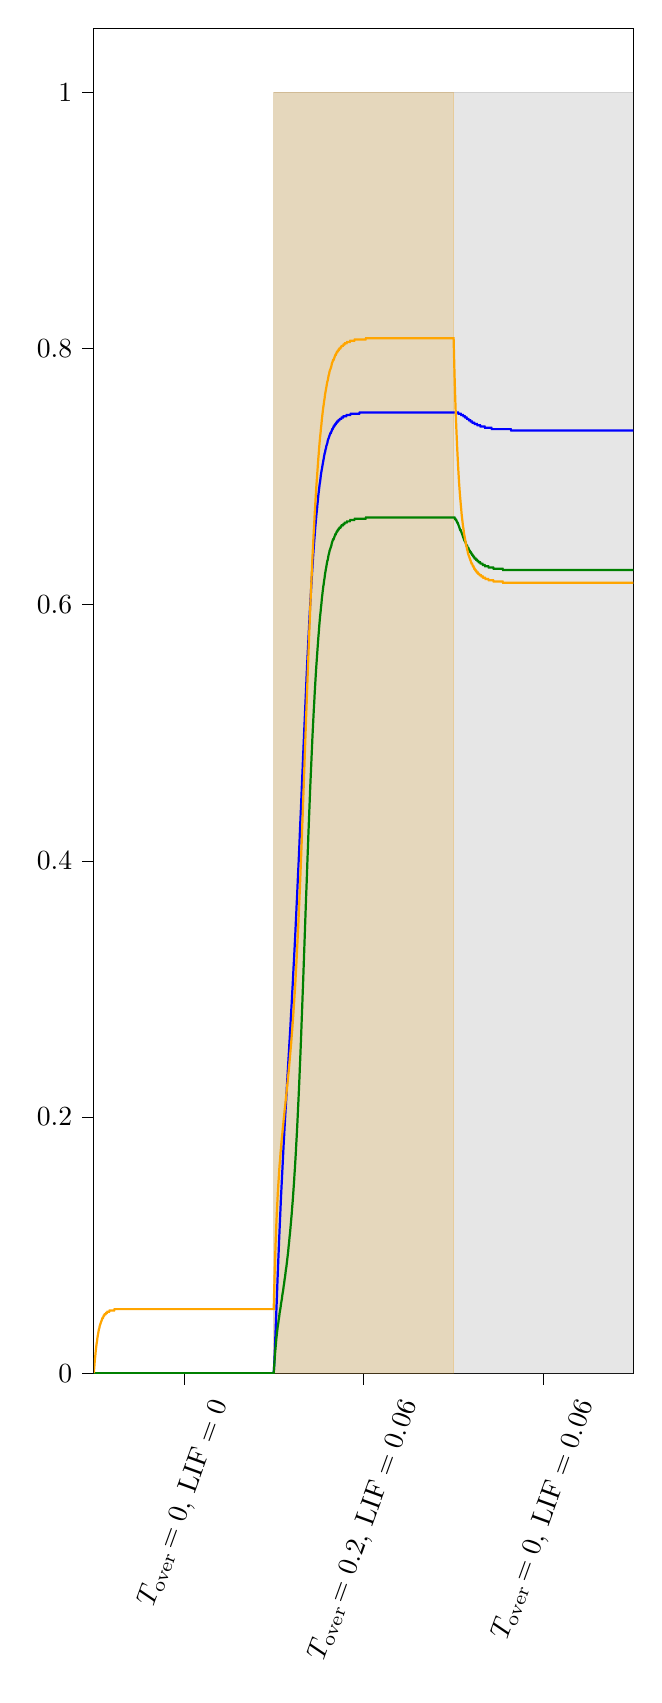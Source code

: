 % This file was created with tikzplotlib v0.10.1.
\begin{tikzpicture}[baseline]

\definecolor{darkgray176}{RGB}{176,176,176}
\definecolor{gray}{RGB}{128,128,128}
\definecolor{green}{RGB}{0,128,0}
\definecolor{lightgray204}{RGB}{204,204,204}
\definecolor{orange}{RGB}{255,165,0}

\begin{axis}[
 ytick={0,0.2,0.4,0.6,0.8,1},
 x tick label style = {rotate=70},
 y post scale=3, 
 transpose legend,
legend cell align={left},
legend style={
  fill opacity=0.8,
  draw opacity=1,
  text opacity=1,
  at={(axis cs:5,1.1)},
  anchor=south west,
    legend columns=4,
    /tikz/every even column/.append style={column sep=1.0cm},,
  draw=lightgray204
},
tick align=outside,
tick pos=left,
x grid style={darkgray176},
xmin=0, xmax=120,
xtick style={color=black},
xtick={20,60,100},
xticklabels={
  {\(\displaystyle T_\text{over}\!=0\), \(\displaystyle \text{LIF}=0\)},
  {\(\displaystyle T_\text{over}\!=0.2\), \(\displaystyle \text{LIF}=0.06\)},
  {\(\displaystyle T_\text{over}\!=0\), \(\displaystyle \text{LIF}=0.06\)}
},
y grid style={darkgray176},
ymin=0, ymax=1.05,
ytick style={color=black}
]
\path [draw=orange, fill=orange, opacity=0.2]
(axis cs:40,0)
--(axis cs:40,1)
--(axis cs:80,1)
--(axis cs:80,0)
--cycle;

\path [draw=gray, fill=gray, opacity=0.2]
(axis cs:40,0)
--(axis cs:40,1)
--(axis cs:120,1)
--(axis cs:120,0)
--cycle;

\addplot [thick, blue]
table {%
0 0
0.0 0
0.001 0
0.011 0
0.111 0
0.211 0
0.311 0
0.411 0
0.511 0
0.611 0
0.711 0
0.811 0
0.911 0
1.011 0
1.111 0
1.211 0
1.311 0
1.411 0
1.511 0
1.611 0
1.711 0
1.811 0
1.911 0
2.011 0
2.111 0
2.211 0
2.311 0
2.411 0
2.511 0
2.611 0
2.711 0
2.811 0
2.911 0
3.011 0
3.111 0
3.211 0
3.311 0
3.411 0
3.511 0
3.611 0
3.711 0
3.811 0
3.911 0
4.011 0
4.111 0
4.211 0
4.311 0
4.411 0
4.511 0
4.611 0
4.711 0
4.811 0
4.911 0
5.011 0
5.111 0
5.211 0
5.311 0
5.411 0
5.511 0
5.611 0
5.711 0
5.811 0
5.911 0
6.011 0
6.111 0
6.211 0
6.311 0
6.411 0
6.511 0
6.611 0
6.711 0
6.811 0
6.911 0
7.011 0
7.111 0
7.211 0
7.311 0
7.411 0
7.511 0
7.611 0
7.711 0
7.811 0
7.911 0
8.011 0
8.111 0
8.211 0
8.311 0
8.411 0
8.511 0
8.611 0
8.711 0
8.811 0
8.911 0
9.011 0
9.111 0
9.211 0
9.311 0
9.411 0
9.511 0
9.611 0
9.711 0
9.811 0
9.911 0
10.011 0
10.111 0
10.211 0
10.311 0
10.411 0
10.511 0
10.611 0
10.711 0
10.811 0
10.911 0
11.011 0
11.111 0
11.211 0
11.311 0
11.411 0
11.511 0
11.611 0
11.711 0
11.811 0
11.911 0
12.011 0
12.111 0
12.211 0
12.311 0
12.411 0
12.511 0
12.611 0
12.711 0
12.811 0
12.911 0
13.011 0
13.111 0
13.211 0
13.311 0
13.411 0
13.511 0
13.611 0
13.711 0
13.811 0
13.911 0
14.011 0
14.111 0
14.211 0
14.311 0
14.411 0
14.511 0
14.611 0
14.711 0
14.811 0
14.911 0
15.011 0
15.111 0
15.211 0
15.311 0
15.411 0
15.511 0
15.611 0
15.711 0
15.811 0
15.911 0
16.011 0
16.111 0
16.211 0
16.311 0
16.411 0
16.511 0
16.611 0
16.711 0
16.811 0
16.911 0
17.011 0
17.111 0
17.211 0
17.311 0
17.411 0
17.511 0
17.611 0
17.711 0
17.811 0
17.911 0
18.011 0
18.111 0
18.211 0
18.311 0
18.411 0
18.511 0
18.611 0
18.711 0
18.811 0
18.911 0
19.011 0
19.111 0
19.211 0
19.311 0
19.411 0
19.511 0
19.611 0
19.711 0
19.811 0
19.911 0
20.011 0
20.111 0
20.211 0
20.311 0
20.411 0
20.511 0
20.611 0
20.711 0
20.811 0
20.911 0
21.011 0
21.111 0
21.211 0
21.311 0
21.411 0
21.511 0
21.611 0
21.711 0
21.811 0
21.911 0
22.011 0
22.111 0
22.211 0
22.311 0
22.411 0
22.511 0
22.611 0
22.711 0
22.811 0
22.911 0
23.011 0
23.111 0
23.211 0
23.311 0
23.411 0
23.511 0
23.611 0
23.711 0
23.811 0
23.911 0
24.011 0
24.111 0
24.211 0
24.311 0
24.411 0
24.511 0
24.611 0
24.711 0
24.811 0
24.911 0
25.011 0
25.111 0
25.211 0
25.311 0
25.411 0
25.511 0
25.611 0
25.711 0
25.811 0
25.911 0
26.011 0
26.111 0
26.211 0
26.311 0
26.411 0
26.511 0
26.611 0
26.711 0
26.811 0
26.911 0
27.011 0
27.111 0
27.211 0
27.311 0
27.411 0
27.511 0
27.611 0
27.711 0
27.811 0
27.911 0
28.011 0
28.111 0
28.211 0
28.311 0
28.411 0
28.511 0
28.611 0
28.711 0
28.811 0
28.911 0
29.011 0
29.111 0
29.211 0
29.311 0
29.411 0
29.511 0
29.611 0
29.711 0
29.811 0
29.911 0
30.011 0
30.111 0
30.211 0
30.311 0
30.411 0
30.511 0
30.611 0
30.711 0
30.811 0
30.911 0
31.011 0
31.111 0
31.211 0
31.311 0
31.411 0
31.511 0
31.611 0
31.711 0
31.811 0
31.911 0
32.011 0
32.111 0
32.211 0
32.311 0
32.411 0
32.511 0
32.611 0
32.711 0
32.811 0
32.911 0
33.011 0
33.111 0
33.211 0
33.311 0
33.411 0
33.511 0
33.611 0
33.711 0
33.811 0
33.911 0
34.011 0
34.111 0
34.211 0
34.311 0
34.411 0
34.511 0
34.611 0
34.711 0
34.811 0
34.911 0
35.011 0
35.111 0
35.211 0
35.311 0
35.411 0
35.511 0
35.611 0
35.711 0
35.811 0
35.911 0
36.011 0
36.111 0
36.211 0
36.311 0
36.411 0
36.511 0
36.611 0
36.711 0
36.811 0
36.911 0
37.011 0
37.111 0
37.211 0
37.311 0
37.411 0
37.511 0
37.611 0
37.711 0
37.811 0
37.911 0
38.011 0
38.111 0
38.211 0
38.311 0
38.411 0
38.511 0
38.611 0
38.711 0
38.811 0
38.911 0
39.011 0
39.111 0
39.211 0
39.311 0
39.411 0
39.511 0
39.611 0
39.711 0
39.811 0
39.911 0
40 0
40 0
40.012 0.001
40.112 0.007
40.212 0.015
40.312 0.024
40.412 0.033
40.512 0.042
40.612 0.051
40.712 0.06
40.812 0.07
40.912 0.079
41.012 0.088
41.112 0.096
41.212 0.105
41.312 0.113
41.412 0.121
41.512 0.129
41.612 0.137
41.712 0.144
41.812 0.151
41.912 0.158
42.012 0.165
42.112 0.172
42.212 0.179
42.312 0.185
42.412 0.192
42.512 0.198
42.612 0.204
42.712 0.21
42.812 0.216
42.912 0.223
43.012 0.229
43.112 0.235
43.212 0.241
43.312 0.247
43.412 0.253
43.512 0.259
43.612 0.265
43.712 0.271
43.812 0.278
43.912 0.284
44.012 0.29
44.112 0.297
44.212 0.303
44.312 0.31
44.412 0.317
44.512 0.323
44.612 0.33
44.712 0.337
44.812 0.344
44.912 0.352
45.012 0.359
45.112 0.367
45.212 0.374
45.312 0.382
45.412 0.39
45.512 0.397
45.612 0.405
45.712 0.413
45.812 0.422
45.912 0.43
46.012 0.438
46.112 0.446
46.212 0.455
46.312 0.463
46.412 0.471
46.512 0.48
46.612 0.488
46.712 0.496
46.812 0.504
46.912 0.512
47.012 0.52
47.112 0.528
47.212 0.536
47.312 0.544
47.412 0.552
47.512 0.559
47.612 0.566
47.712 0.573
47.812 0.58
47.912 0.587
48.012 0.594
48.112 0.6
48.212 0.606
48.312 0.612
48.412 0.618
48.512 0.624
48.612 0.629
48.712 0.635
48.812 0.64
48.912 0.645
49.012 0.65
49.112 0.654
49.212 0.659
49.312 0.663
49.412 0.667
49.512 0.671
49.612 0.674
49.712 0.678
49.812 0.681
49.912 0.685
50.012 0.688
50.112 0.691
50.212 0.694
50.312 0.696
50.412 0.699
50.512 0.702
50.612 0.704
50.712 0.706
50.812 0.708
50.912 0.71
51.012 0.712
51.112 0.714
51.212 0.716
51.312 0.718
51.412 0.719
51.512 0.721
51.612 0.722
51.712 0.724
51.812 0.725
51.912 0.726
52.012 0.728
52.112 0.729
52.212 0.73
52.312 0.731
52.412 0.732
52.512 0.733
52.612 0.734
52.712 0.734
52.812 0.735
52.912 0.736
53.012 0.737
53.112 0.737
53.212 0.738
53.312 0.739
53.412 0.739
53.512 0.74
53.612 0.74
53.712 0.741
53.812 0.741
53.912 0.742
54.012 0.742
54.112 0.743
54.212 0.743
54.312 0.743
54.412 0.744
54.512 0.744
54.612 0.744
54.712 0.745
54.812 0.745
54.912 0.745
55.012 0.745
55.112 0.746
55.212 0.746
55.312 0.746
55.412 0.746
55.512 0.747
55.612 0.747
55.712 0.747
55.812 0.747
55.912 0.747
56.012 0.747
56.112 0.747
56.212 0.748
56.312 0.748
56.412 0.748
56.512 0.748
56.612 0.748
56.712 0.748
56.812 0.748
56.912 0.748
57.012 0.748
57.112 0.749
57.212 0.749
57.312 0.749
57.412 0.749
57.512 0.749
57.612 0.749
57.712 0.749
57.812 0.749
57.912 0.749
58.012 0.749
58.112 0.749
58.212 0.749
58.312 0.749
58.412 0.749
58.512 0.749
58.612 0.749
58.712 0.749
58.812 0.749
58.912 0.749
59.012 0.749
59.112 0.75
59.212 0.75
59.312 0.75
59.412 0.75
59.512 0.75
59.612 0.75
59.712 0.75
59.812 0.75
59.912 0.75
60.012 0.75
60.112 0.75
60.212 0.75
60.312 0.75
60.412 0.75
60.512 0.75
60.612 0.75
60.712 0.75
60.812 0.75
60.912 0.75
61.012 0.75
61.112 0.75
61.212 0.75
61.312 0.75
61.412 0.75
61.512 0.75
61.612 0.75
61.712 0.75
61.812 0.75
61.912 0.75
62.012 0.75
62.112 0.75
62.212 0.75
62.312 0.75
62.412 0.75
62.512 0.75
62.612 0.75
62.712 0.75
62.812 0.75
62.912 0.75
63.012 0.75
63.112 0.75
63.212 0.75
63.312 0.75
63.412 0.75
63.512 0.75
63.612 0.75
63.712 0.75
63.812 0.75
63.912 0.75
64.012 0.75
64.112 0.75
64.212 0.75
64.312 0.75
64.412 0.75
64.512 0.75
64.612 0.75
64.712 0.75
64.812 0.75
64.912 0.75
65.012 0.75
65.112 0.75
65.212 0.75
65.312 0.75
65.412 0.75
65.512 0.75
65.612 0.75
65.712 0.75
65.812 0.75
65.912 0.75
66.012 0.75
66.112 0.75
66.212 0.75
66.312 0.75
66.412 0.75
66.512 0.75
66.612 0.75
66.712 0.75
66.812 0.75
66.912 0.75
67.012 0.75
67.112 0.75
67.212 0.75
67.312 0.75
67.412 0.75
67.512 0.75
67.612 0.75
67.712 0.75
67.812 0.75
67.912 0.75
68.012 0.75
68.112 0.75
68.212 0.75
68.312 0.75
68.412 0.75
68.512 0.75
68.612 0.75
68.712 0.75
68.812 0.75
68.912 0.75
69.012 0.75
69.112 0.75
69.212 0.75
69.312 0.75
69.412 0.75
69.512 0.75
69.612 0.75
69.712 0.75
69.812 0.75
69.912 0.75
70.012 0.75
70.112 0.75
70.212 0.75
70.312 0.75
70.412 0.75
70.512 0.75
70.612 0.75
70.712 0.75
70.812 0.75
70.912 0.75
71.012 0.75
71.112 0.75
71.212 0.75
71.312 0.75
71.412 0.75
71.512 0.75
71.612 0.75
71.712 0.75
71.812 0.75
71.912 0.75
72.012 0.75
72.112 0.75
72.212 0.75
72.312 0.75
72.412 0.75
72.512 0.75
72.612 0.75
72.712 0.75
72.812 0.75
72.912 0.75
73.012 0.75
73.112 0.75
73.212 0.75
73.312 0.75
73.412 0.75
73.512 0.75
73.612 0.75
73.712 0.75
73.812 0.75
73.912 0.75
74.012 0.75
74.112 0.75
74.212 0.75
74.312 0.75
74.412 0.75
74.512 0.75
74.612 0.75
74.712 0.75
74.812 0.75
74.912 0.75
75.012 0.75
75.112 0.75
75.212 0.75
75.312 0.75
75.412 0.75
75.512 0.75
75.612 0.75
75.712 0.75
75.812 0.75
75.912 0.75
76.012 0.75
76.112 0.75
76.212 0.75
76.312 0.75
76.412 0.75
76.512 0.75
76.612 0.75
76.712 0.75
76.812 0.75
76.912 0.75
77.012 0.75
77.112 0.75
77.212 0.75
77.312 0.75
77.412 0.75
77.512 0.75
77.612 0.75
77.712 0.75
77.812 0.75
77.912 0.75
78.012 0.75
78.112 0.75
78.212 0.75
78.312 0.75
78.412 0.75
78.512 0.75
78.612 0.75
78.712 0.75
78.812 0.75
78.912 0.75
79.012 0.75
79.112 0.75
79.212 0.75
79.312 0.75
79.412 0.75
79.512 0.75
79.612 0.75
79.712 0.75
79.812 0.75
79.912 0.75
80 0.75
80 0.75
80.1 0.75
80.2 0.75
80.3 0.75
80.4 0.75
80.5 0.75
80.6 0.75
80.7 0.75
80.8 0.75
80.9 0.75
81.0 0.75
81.1 0.749
81.2 0.749
81.3 0.749
81.4 0.749
81.5 0.749
81.6 0.749
81.7 0.748
81.8 0.748
81.9 0.748
82.0 0.748
82.1 0.748
82.2 0.747
82.3 0.747
82.4 0.747
82.5 0.747
82.6 0.746
82.7 0.746
82.8 0.746
82.9 0.746
83.0 0.745
83.1 0.745
83.2 0.745
83.3 0.745
83.4 0.744
83.5 0.744
83.6 0.744
83.7 0.744
83.8 0.743
83.9 0.743
84.0 0.743
84.1 0.743
84.2 0.742
84.3 0.742
84.4 0.742
84.5 0.742
84.6 0.742
84.7 0.741
84.8 0.741
84.9 0.741
85.0 0.741
85.1 0.741
85.2 0.741
85.3 0.74
85.4 0.74
85.5 0.74
85.6 0.74
85.7 0.74
85.8 0.74
85.9 0.74
86.0 0.739
86.1 0.739
86.2 0.739
86.3 0.739
86.4 0.739
86.5 0.739
86.6 0.739
86.7 0.739
86.8 0.739
86.9 0.739
87.0 0.738
87.1 0.738
87.2 0.738
87.3 0.738
87.4 0.738
87.5 0.738
87.6 0.738
87.7 0.738
87.8 0.738
87.9 0.738
88.0 0.738
88.1 0.738
88.2 0.738
88.3 0.738
88.4 0.738
88.5 0.737
88.6 0.737
88.7 0.737
88.8 0.737
88.9 0.737
89.0 0.737
89.1 0.737
89.2 0.737
89.3 0.737
89.4 0.737
89.5 0.737
89.6 0.737
89.7 0.737
89.8 0.737
89.9 0.737
90.0 0.737
90.1 0.737
90.2 0.737
90.3 0.737
90.4 0.737
90.5 0.737
90.6 0.737
90.7 0.737
90.8 0.737
90.9 0.737
91.0 0.737
91.1 0.737
91.2 0.737
91.3 0.737
91.4 0.737
91.5 0.737
91.6 0.737
91.7 0.737
91.8 0.737
91.9 0.737
92.0 0.737
92.1 0.737
92.2 0.737
92.3 0.737
92.4 0.737
92.5 0.737
92.6 0.737
92.7 0.737
92.8 0.736
92.9 0.736
93.0 0.736
93.1 0.736
93.2 0.736
93.3 0.736
93.4 0.736
93.5 0.736
93.6 0.736
93.7 0.736
93.8 0.736
93.9 0.736
94.0 0.736
94.1 0.736
94.2 0.736
94.3 0.736
94.4 0.736
94.5 0.736
94.6 0.736
94.7 0.736
94.8 0.736
94.9 0.736
95.0 0.736
95.1 0.736
95.2 0.736
95.3 0.736
95.4 0.736
95.5 0.736
95.6 0.736
95.7 0.736
95.8 0.736
95.9 0.736
96.0 0.736
96.1 0.736
96.2 0.736
96.3 0.736
96.4 0.736
96.5 0.736
96.6 0.736
96.7 0.736
96.8 0.736
96.9 0.736
97.0 0.736
97.1 0.736
97.2 0.736
97.3 0.736
97.4 0.736
97.5 0.736
97.6 0.736
97.7 0.736
97.8 0.736
97.9 0.736
98.0 0.736
98.1 0.736
98.2 0.736
98.3 0.736
98.4 0.736
98.5 0.736
98.6 0.736
98.7 0.736
98.8 0.736
98.9 0.736
99.0 0.736
99.1 0.736
99.2 0.736
99.3 0.736
99.4 0.736
99.5 0.736
99.6 0.736
99.7 0.736
99.8 0.736
99.9 0.736
100.0 0.736
100.1 0.736
100.2 0.736
100.3 0.736
100.4 0.736
100.5 0.736
100.6 0.736
100.7 0.736
100.8 0.736
100.9 0.736
101.0 0.736
101.1 0.736
101.2 0.736
101.3 0.736
101.4 0.736
101.5 0.736
101.6 0.736
101.7 0.736
101.8 0.736
101.9 0.736
102.0 0.736
102.1 0.736
102.2 0.736
102.3 0.736
102.4 0.736
102.5 0.736
102.6 0.736
102.7 0.736
102.8 0.736
102.9 0.736
103.0 0.736
103.1 0.736
103.2 0.736
103.3 0.736
103.4 0.736
103.5 0.736
103.6 0.736
103.7 0.736
103.8 0.736
103.9 0.736
104.0 0.736
104.1 0.736
104.2 0.736
104.3 0.736
104.4 0.736
104.5 0.736
104.6 0.736
104.7 0.736
104.8 0.736
104.9 0.736
105.0 0.736
105.1 0.736
105.2 0.736
105.3 0.736
105.4 0.736
105.5 0.736
105.6 0.736
105.7 0.736
105.8 0.736
105.9 0.736
106.0 0.736
106.1 0.736
106.2 0.736
106.3 0.736
106.4 0.736
106.5 0.736
106.6 0.736
106.7 0.736
106.8 0.736
106.9 0.736
107.0 0.736
107.1 0.736
107.2 0.736
107.3 0.736
107.4 0.736
107.5 0.736
107.6 0.736
107.7 0.736
107.8 0.736
107.9 0.736
108.0 0.736
108.1 0.736
108.2 0.736
108.3 0.736
108.4 0.736
108.5 0.736
108.6 0.736
108.7 0.736
108.8 0.736
108.9 0.736
109.0 0.736
109.1 0.736
109.2 0.736
109.3 0.736
109.4 0.736
109.5 0.736
109.6 0.736
109.7 0.736
109.8 0.736
109.9 0.736
110.0 0.736
110.1 0.736
110.2 0.736
110.3 0.736
110.4 0.736
110.5 0.736
110.6 0.736
110.7 0.736
110.8 0.736
110.9 0.736
111.0 0.736
111.1 0.736
111.2 0.736
111.3 0.736
111.4 0.736
111.5 0.736
111.6 0.736
111.7 0.736
111.8 0.736
111.9 0.736
112.0 0.736
112.1 0.736
112.2 0.736
112.3 0.736
112.4 0.736
112.5 0.736
112.6 0.736
112.7 0.736
112.8 0.736
112.9 0.736
113.0 0.736
113.1 0.736
113.2 0.736
113.3 0.736
113.4 0.736
113.5 0.736
113.6 0.736
113.7 0.736
113.8 0.736
113.9 0.736
114.0 0.736
114.1 0.736
114.2 0.736
114.3 0.736
114.4 0.736
114.5 0.736
114.6 0.736
114.7 0.736
114.8 0.736
114.9 0.736
115.0 0.736
115.1 0.736
115.2 0.736
115.3 0.736
115.4 0.736
115.5 0.736
115.6 0.736
115.7 0.736
115.8 0.736
115.9 0.736
116.0 0.736
116.1 0.736
116.2 0.736
116.3 0.736
116.4 0.736
116.5 0.736
116.6 0.736
116.7 0.736
116.8 0.736
116.9 0.736
117.0 0.736
117.1 0.736
117.2 0.736
117.3 0.736
117.4 0.736
117.5 0.736
117.6 0.736
117.7 0.736
117.8 0.736
117.9 0.736
118.0 0.736
118.1 0.736
118.2 0.736
118.3 0.736
118.4 0.736
118.5 0.736
118.6 0.736
118.7 0.736
118.8 0.736
118.9 0.736
119.0 0.736
119.1 0.736
119.2 0.736
119.3 0.736
119.4 0.736
119.5 0.736
119.6 0.736
119.7 0.736
119.8 0.736
119.9 0.736
120.0 0.736
120 0.736
};
\addplot [thick, green]
table {%
0 0
0.0 0
0.001 0
0.011 0
0.111 0
0.211 0
0.311 0
0.411 0
0.511 0
0.611 0
0.711 0
0.811 0
0.911 0
1.011 0
1.111 0
1.211 0
1.311 0
1.411 0
1.511 0
1.611 0
1.711 0
1.811 0
1.911 0
2.011 0
2.111 0
2.211 0
2.311 0
2.411 0
2.511 0
2.611 0
2.711 0
2.811 0
2.911 0
3.011 0
3.111 0
3.211 0
3.311 0
3.411 0
3.511 0
3.611 0
3.711 0
3.811 0
3.911 0
4.011 0
4.111 0
4.211 0
4.311 0
4.411 0
4.511 0
4.611 0
4.711 0
4.811 0
4.911 0
5.011 0
5.111 0
5.211 0
5.311 0
5.411 0
5.511 0
5.611 0
5.711 0
5.811 0
5.911 0
6.011 0
6.111 0
6.211 0
6.311 0
6.411 0
6.511 0
6.611 0
6.711 0
6.811 0
6.911 0
7.011 0
7.111 0
7.211 0
7.311 0
7.411 0
7.511 0
7.611 0
7.711 0
7.811 0
7.911 0
8.011 0
8.111 0
8.211 0
8.311 0
8.411 0
8.511 0
8.611 0
8.711 0
8.811 0
8.911 0
9.011 0
9.111 0
9.211 0
9.311 0
9.411 0
9.511 0
9.611 0
9.711 0
9.811 0
9.911 0
10.011 0
10.111 0
10.211 0
10.311 0
10.411 0
10.511 0
10.611 0
10.711 0
10.811 0
10.911 0
11.011 0
11.111 0
11.211 0
11.311 0
11.411 0
11.511 0
11.611 0
11.711 0
11.811 0
11.911 0
12.011 0
12.111 0
12.211 0
12.311 0
12.411 0
12.511 0
12.611 0
12.711 0
12.811 0
12.911 0
13.011 0
13.111 0
13.211 0
13.311 0
13.411 0
13.511 0
13.611 0
13.711 0
13.811 0
13.911 0
14.011 0
14.111 0
14.211 0
14.311 0
14.411 0
14.511 0
14.611 0
14.711 0
14.811 0
14.911 0
15.011 0
15.111 0
15.211 0
15.311 0
15.411 0
15.511 0
15.611 0
15.711 0
15.811 0
15.911 0
16.011 0
16.111 0
16.211 0
16.311 0
16.411 0
16.511 0
16.611 0
16.711 0
16.811 0
16.911 0
17.011 0
17.111 0
17.211 0
17.311 0
17.411 0
17.511 0
17.611 0
17.711 0
17.811 0
17.911 0
18.011 0
18.111 0
18.211 0
18.311 0
18.411 0
18.511 0
18.611 0
18.711 0
18.811 0
18.911 0
19.011 0
19.111 0
19.211 0
19.311 0
19.411 0
19.511 0
19.611 0
19.711 0
19.811 0
19.911 0
20.011 0
20.111 0
20.211 0
20.311 0
20.411 0
20.511 0
20.611 0
20.711 0
20.811 0
20.911 0
21.011 0
21.111 0
21.211 0
21.311 0
21.411 0
21.511 0
21.611 0
21.711 0
21.811 0
21.911 0
22.011 0
22.111 0
22.211 0
22.311 0
22.411 0
22.511 0
22.611 0
22.711 0
22.811 0
22.911 0
23.011 0
23.111 0
23.211 0
23.311 0
23.411 0
23.511 0
23.611 0
23.711 0
23.811 0
23.911 0
24.011 0
24.111 0
24.211 0
24.311 0
24.411 0
24.511 0
24.611 0
24.711 0
24.811 0
24.911 0
25.011 0
25.111 0
25.211 0
25.311 0
25.411 0
25.511 0
25.611 0
25.711 0
25.811 0
25.911 0
26.011 0
26.111 0
26.211 0
26.311 0
26.411 0
26.511 0
26.611 0
26.711 0
26.811 0
26.911 0
27.011 0
27.111 0
27.211 0
27.311 0
27.411 0
27.511 0
27.611 0
27.711 0
27.811 0
27.911 0
28.011 0
28.111 0
28.211 0
28.311 0
28.411 0
28.511 0
28.611 0
28.711 0
28.811 0
28.911 0
29.011 0
29.111 0
29.211 0
29.311 0
29.411 0
29.511 0
29.611 0
29.711 0
29.811 0
29.911 0
30.011 0
30.111 0
30.211 0
30.311 0
30.411 0
30.511 0
30.611 0
30.711 0
30.811 0
30.911 0
31.011 0
31.111 0
31.211 0
31.311 0
31.411 0
31.511 0
31.611 0
31.711 0
31.811 0
31.911 0
32.011 0
32.111 0
32.211 0
32.311 0
32.411 0
32.511 0
32.611 0
32.711 0
32.811 0
32.911 0
33.011 0
33.111 0
33.211 0
33.311 0
33.411 0
33.511 0
33.611 0
33.711 0
33.811 0
33.911 0
34.011 0
34.111 0
34.211 0
34.311 0
34.411 0
34.511 0
34.611 0
34.711 0
34.811 0
34.911 0
35.011 0
35.111 0
35.211 0
35.311 0
35.411 0
35.511 0
35.611 0
35.711 0
35.811 0
35.911 0
36.011 0
36.111 0
36.211 0
36.311 0
36.411 0
36.511 0
36.611 0
36.711 0
36.811 0
36.911 0
37.011 0
37.111 0
37.211 0
37.311 0
37.411 0
37.511 0
37.611 0
37.711 0
37.811 0
37.911 0
38.011 0
38.111 0
38.211 0
38.311 0
38.411 0
38.511 0
38.611 0
38.711 0
38.811 0
38.911 0
39.011 0
39.111 0
39.211 0
39.311 0
39.411 0
39.511 0
39.611 0
39.711 0
39.811 0
39.911 0
40 0
40 0
40.012 0.001
40.112 0.006
40.212 0.011
40.312 0.016
40.412 0.02
40.512 0.024
40.612 0.028
40.712 0.031
40.812 0.034
40.912 0.037
41.012 0.039
41.112 0.042
41.212 0.044
41.312 0.047
41.412 0.049
41.512 0.051
41.612 0.054
41.712 0.056
41.812 0.058
41.912 0.061
42.012 0.063
42.112 0.065
42.212 0.068
42.312 0.07
42.412 0.073
42.512 0.075
42.612 0.078
42.712 0.081
42.812 0.083
42.912 0.086
43.012 0.089
43.112 0.092
43.212 0.095
43.312 0.099
43.412 0.102
43.512 0.106
43.612 0.109
43.712 0.113
43.812 0.117
43.912 0.121
44.012 0.125
44.112 0.13
44.212 0.134
44.312 0.139
44.412 0.144
44.512 0.149
44.612 0.155
44.712 0.16
44.812 0.166
44.912 0.172
45.012 0.179
45.112 0.185
45.212 0.192
45.312 0.199
45.412 0.207
45.512 0.214
45.612 0.222
45.712 0.23
45.812 0.239
45.912 0.247
46.012 0.256
46.112 0.265
46.212 0.275
46.312 0.284
46.412 0.294
46.512 0.303
46.612 0.313
46.712 0.323
46.812 0.333
46.912 0.343
47.012 0.353
47.112 0.363
47.212 0.373
47.312 0.382
47.412 0.392
47.512 0.402
47.612 0.411
47.712 0.421
47.812 0.43
47.912 0.439
48.012 0.448
48.112 0.457
48.212 0.465
48.312 0.473
48.412 0.481
48.512 0.489
48.612 0.497
48.712 0.504
48.812 0.511
48.912 0.518
49.012 0.524
49.112 0.531
49.212 0.537
49.312 0.543
49.412 0.549
49.512 0.554
49.612 0.559
49.712 0.564
49.812 0.569
49.912 0.574
50.012 0.578
50.112 0.583
50.212 0.587
50.312 0.591
50.412 0.594
50.512 0.598
50.612 0.601
50.712 0.605
50.812 0.608
50.912 0.611
51.012 0.614
51.112 0.616
51.212 0.619
51.312 0.621
51.412 0.624
51.512 0.626
51.612 0.628
51.712 0.63
51.812 0.632
51.912 0.634
52.012 0.635
52.112 0.637
52.212 0.639
52.312 0.64
52.412 0.642
52.512 0.643
52.612 0.644
52.712 0.645
52.812 0.646
52.912 0.648
53.012 0.649
53.112 0.65
53.212 0.651
53.312 0.651
53.412 0.652
53.512 0.653
53.612 0.654
53.712 0.655
53.812 0.655
53.912 0.656
54.012 0.657
54.112 0.657
54.212 0.658
54.312 0.658
54.412 0.659
54.512 0.659
54.612 0.66
54.712 0.66
54.812 0.66
54.912 0.661
55.012 0.661
55.112 0.662
55.212 0.662
55.312 0.662
55.412 0.662
55.512 0.663
55.612 0.663
55.712 0.663
55.812 0.664
55.912 0.664
56.012 0.664
56.112 0.664
56.212 0.664
56.312 0.665
56.412 0.665
56.512 0.665
56.612 0.665
56.712 0.665
56.812 0.665
56.912 0.665
57.012 0.666
57.112 0.666
57.212 0.666
57.312 0.666
57.412 0.666
57.512 0.666
57.612 0.666
57.712 0.666
57.812 0.666
57.912 0.666
58.012 0.667
58.112 0.667
58.212 0.667
58.312 0.667
58.412 0.667
58.512 0.667
58.612 0.667
58.712 0.667
58.812 0.667
58.912 0.667
59.012 0.667
59.112 0.667
59.212 0.667
59.312 0.667
59.412 0.667
59.512 0.667
59.612 0.667
59.712 0.667
59.812 0.667
59.912 0.667
60.012 0.667
60.112 0.667
60.212 0.667
60.312 0.667
60.412 0.667
60.512 0.668
60.612 0.668
60.712 0.668
60.812 0.668
60.912 0.668
61.012 0.668
61.112 0.668
61.212 0.668
61.312 0.668
61.412 0.668
61.512 0.668
61.612 0.668
61.712 0.668
61.812 0.668
61.912 0.668
62.012 0.668
62.112 0.668
62.212 0.668
62.312 0.668
62.412 0.668
62.512 0.668
62.612 0.668
62.712 0.668
62.812 0.668
62.912 0.668
63.012 0.668
63.112 0.668
63.212 0.668
63.312 0.668
63.412 0.668
63.512 0.668
63.612 0.668
63.712 0.668
63.812 0.668
63.912 0.668
64.012 0.668
64.112 0.668
64.212 0.668
64.312 0.668
64.412 0.668
64.512 0.668
64.612 0.668
64.712 0.668
64.812 0.668
64.912 0.668
65.012 0.668
65.112 0.668
65.212 0.668
65.312 0.668
65.412 0.668
65.512 0.668
65.612 0.668
65.712 0.668
65.812 0.668
65.912 0.668
66.012 0.668
66.112 0.668
66.212 0.668
66.312 0.668
66.412 0.668
66.512 0.668
66.612 0.668
66.712 0.668
66.812 0.668
66.912 0.668
67.012 0.668
67.112 0.668
67.212 0.668
67.312 0.668
67.412 0.668
67.512 0.668
67.612 0.668
67.712 0.668
67.812 0.668
67.912 0.668
68.012 0.668
68.112 0.668
68.212 0.668
68.312 0.668
68.412 0.668
68.512 0.668
68.612 0.668
68.712 0.668
68.812 0.668
68.912 0.668
69.012 0.668
69.112 0.668
69.212 0.668
69.312 0.668
69.412 0.668
69.512 0.668
69.612 0.668
69.712 0.668
69.812 0.668
69.912 0.668
70.012 0.668
70.112 0.668
70.212 0.668
70.312 0.668
70.412 0.668
70.512 0.668
70.612 0.668
70.712 0.668
70.812 0.668
70.912 0.668
71.012 0.668
71.112 0.668
71.212 0.668
71.312 0.668
71.412 0.668
71.512 0.668
71.612 0.668
71.712 0.668
71.812 0.668
71.912 0.668
72.012 0.668
72.112 0.668
72.212 0.668
72.312 0.668
72.412 0.668
72.512 0.668
72.612 0.668
72.712 0.668
72.812 0.668
72.912 0.668
73.012 0.668
73.112 0.668
73.212 0.668
73.312 0.668
73.412 0.668
73.512 0.668
73.612 0.668
73.712 0.668
73.812 0.668
73.912 0.668
74.012 0.668
74.112 0.668
74.212 0.668
74.312 0.668
74.412 0.668
74.512 0.668
74.612 0.668
74.712 0.668
74.812 0.668
74.912 0.668
75.012 0.668
75.112 0.668
75.212 0.668
75.312 0.668
75.412 0.668
75.512 0.668
75.612 0.668
75.712 0.668
75.812 0.668
75.912 0.668
76.012 0.668
76.112 0.668
76.212 0.668
76.312 0.668
76.412 0.668
76.512 0.668
76.612 0.668
76.712 0.668
76.812 0.668
76.912 0.668
77.012 0.668
77.112 0.668
77.212 0.668
77.312 0.668
77.412 0.668
77.512 0.668
77.612 0.668
77.712 0.668
77.812 0.668
77.912 0.668
78.012 0.668
78.112 0.668
78.212 0.668
78.312 0.668
78.412 0.668
78.512 0.668
78.612 0.668
78.712 0.668
78.812 0.668
78.912 0.668
79.012 0.668
79.112 0.668
79.212 0.668
79.312 0.668
79.412 0.668
79.512 0.668
79.612 0.668
79.712 0.668
79.812 0.668
79.912 0.668
80 0.668
80 0.668
80.1 0.668
80.2 0.668
80.3 0.667
80.4 0.667
80.5 0.666
80.6 0.666
80.7 0.665
80.8 0.664
80.9 0.664
81.0 0.663
81.1 0.662
81.2 0.661
81.3 0.66
81.4 0.659
81.5 0.658
81.6 0.658
81.7 0.657
81.8 0.656
81.9 0.655
82.0 0.654
82.1 0.653
82.2 0.652
82.3 0.651
82.4 0.65
82.5 0.65
82.6 0.649
82.7 0.648
82.8 0.647
82.9 0.646
83.0 0.646
83.1 0.645
83.2 0.644
83.3 0.644
83.4 0.643
83.5 0.642
83.6 0.642
83.7 0.641
83.8 0.641
83.9 0.64
84.0 0.64
84.1 0.639
84.2 0.639
84.3 0.638
84.4 0.638
84.5 0.637
84.6 0.637
84.7 0.636
84.8 0.636
84.9 0.636
85.0 0.635
85.1 0.635
85.2 0.635
85.3 0.634
85.4 0.634
85.5 0.634
85.6 0.633
85.7 0.633
85.8 0.633
85.9 0.633
86.0 0.632
86.1 0.632
86.2 0.632
86.3 0.632
86.4 0.632
86.5 0.631
86.6 0.631
86.7 0.631
86.8 0.631
86.9 0.631
87.0 0.63
87.1 0.63
87.2 0.63
87.3 0.63
87.4 0.63
87.5 0.63
87.6 0.63
87.7 0.63
87.8 0.629
87.9 0.629
88.0 0.629
88.1 0.629
88.2 0.629
88.3 0.629
88.4 0.629
88.5 0.629
88.6 0.629
88.7 0.629
88.8 0.629
88.9 0.628
89.0 0.628
89.1 0.628
89.2 0.628
89.3 0.628
89.4 0.628
89.5 0.628
89.6 0.628
89.7 0.628
89.8 0.628
89.9 0.628
90.0 0.628
90.1 0.628
90.2 0.628
90.3 0.628
90.4 0.628
90.5 0.628
90.6 0.628
90.7 0.628
90.8 0.628
90.9 0.628
91.0 0.627
91.1 0.627
91.2 0.627
91.3 0.627
91.4 0.627
91.5 0.627
91.6 0.627
91.7 0.627
91.8 0.627
91.9 0.627
92.0 0.627
92.1 0.627
92.2 0.627
92.3 0.627
92.4 0.627
92.5 0.627
92.6 0.627
92.7 0.627
92.8 0.627
92.9 0.627
93.0 0.627
93.1 0.627
93.2 0.627
93.3 0.627
93.4 0.627
93.5 0.627
93.6 0.627
93.7 0.627
93.8 0.627
93.9 0.627
94.0 0.627
94.1 0.627
94.2 0.627
94.3 0.627
94.4 0.627
94.5 0.627
94.6 0.627
94.7 0.627
94.8 0.627
94.9 0.627
95.0 0.627
95.1 0.627
95.2 0.627
95.3 0.627
95.4 0.627
95.5 0.627
95.6 0.627
95.7 0.627
95.8 0.627
95.9 0.627
96.0 0.627
96.1 0.627
96.2 0.627
96.3 0.627
96.4 0.627
96.5 0.627
96.6 0.627
96.7 0.627
96.8 0.627
96.9 0.627
97.0 0.627
97.1 0.627
97.2 0.627
97.3 0.627
97.4 0.627
97.5 0.627
97.6 0.627
97.7 0.627
97.8 0.627
97.9 0.627
98.0 0.627
98.1 0.627
98.2 0.627
98.3 0.627
98.4 0.627
98.5 0.627
98.6 0.627
98.7 0.627
98.8 0.627
98.9 0.627
99.0 0.627
99.1 0.627
99.2 0.627
99.3 0.627
99.4 0.627
99.5 0.627
99.6 0.627
99.7 0.627
99.8 0.627
99.9 0.627
100.0 0.627
100.1 0.627
100.2 0.627
100.3 0.627
100.4 0.627
100.5 0.627
100.6 0.627
100.7 0.627
100.8 0.627
100.9 0.627
101.0 0.627
101.1 0.627
101.2 0.627
101.3 0.627
101.4 0.627
101.5 0.627
101.6 0.627
101.7 0.627
101.8 0.627
101.9 0.627
102.0 0.627
102.1 0.627
102.2 0.627
102.3 0.627
102.4 0.627
102.5 0.627
102.6 0.627
102.7 0.627
102.8 0.627
102.9 0.627
103.0 0.627
103.1 0.627
103.2 0.627
103.3 0.627
103.4 0.627
103.5 0.627
103.6 0.627
103.7 0.627
103.8 0.627
103.9 0.627
104.0 0.627
104.1 0.627
104.2 0.627
104.3 0.627
104.4 0.627
104.5 0.627
104.6 0.627
104.7 0.627
104.8 0.627
104.9 0.627
105.0 0.627
105.1 0.627
105.2 0.627
105.3 0.627
105.4 0.627
105.5 0.627
105.6 0.627
105.7 0.627
105.8 0.627
105.9 0.627
106.0 0.627
106.1 0.627
106.2 0.627
106.3 0.627
106.4 0.627
106.5 0.627
106.6 0.627
106.7 0.627
106.8 0.627
106.9 0.627
107.0 0.627
107.1 0.627
107.2 0.627
107.3 0.627
107.4 0.627
107.5 0.627
107.6 0.627
107.7 0.627
107.8 0.627
107.9 0.627
108.0 0.627
108.1 0.627
108.2 0.627
108.3 0.627
108.4 0.627
108.5 0.627
108.6 0.627
108.7 0.627
108.8 0.627
108.9 0.627
109.0 0.627
109.1 0.627
109.2 0.627
109.3 0.627
109.4 0.627
109.5 0.627
109.6 0.627
109.7 0.627
109.8 0.627
109.9 0.627
110.0 0.627
110.1 0.627
110.2 0.627
110.3 0.627
110.4 0.627
110.5 0.627
110.6 0.627
110.7 0.627
110.8 0.627
110.9 0.627
111.0 0.627
111.1 0.627
111.2 0.627
111.3 0.627
111.4 0.627
111.5 0.627
111.6 0.627
111.7 0.627
111.8 0.627
111.9 0.627
112.0 0.627
112.1 0.627
112.2 0.627
112.3 0.627
112.4 0.627
112.5 0.627
112.6 0.627
112.7 0.627
112.8 0.627
112.9 0.627
113.0 0.627
113.1 0.627
113.2 0.627
113.3 0.627
113.4 0.627
113.5 0.627
113.6 0.627
113.7 0.627
113.8 0.627
113.9 0.627
114.0 0.627
114.1 0.627
114.2 0.627
114.3 0.627
114.4 0.627
114.5 0.627
114.6 0.627
114.7 0.627
114.8 0.627
114.9 0.627
115.0 0.627
115.1 0.627
115.2 0.627
115.3 0.627
115.4 0.627
115.5 0.627
115.6 0.627
115.7 0.627
115.8 0.627
115.9 0.627
116.0 0.627
116.1 0.627
116.2 0.627
116.3 0.627
116.4 0.627
116.5 0.627
116.6 0.627
116.7 0.627
116.8 0.627
116.9 0.627
117.0 0.627
117.1 0.627
117.2 0.627
117.3 0.627
117.4 0.627
117.5 0.627
117.6 0.627
117.7 0.627
117.8 0.627
117.9 0.627
118.0 0.627
118.1 0.627
118.2 0.627
118.3 0.627
118.4 0.627
118.5 0.627
118.6 0.627
118.7 0.627
118.8 0.627
118.9 0.627
119.0 0.627
119.1 0.627
119.2 0.627
119.3 0.627
119.4 0.627
119.5 0.627
119.6 0.627
119.7 0.627
119.8 0.627
119.9 0.627
120.0 0.627
120 0.627
};
\addplot [thick, orange]
table {%
0 0
0.0 5.0e-06
0.001 5.497e-05
0.011 0.001
0.111 0.005
0.211 0.01
0.311 0.013
0.411 0.017
0.511 0.02
0.611 0.023
0.711 0.025
0.811 0.028
0.911 0.03
1.011 0.032
1.111 0.034
1.211 0.035
1.311 0.037
1.411 0.038
1.511 0.039
1.611 0.04
1.711 0.041
1.811 0.042
1.911 0.043
2.011 0.043
2.111 0.044
2.211 0.045
2.311 0.045
2.411 0.046
2.511 0.046
2.611 0.046
2.711 0.047
2.811 0.047
2.911 0.047
3.011 0.048
3.111 0.048
3.211 0.048
3.311 0.048
3.411 0.048
3.511 0.049
3.611 0.049
3.711 0.049
3.811 0.049
3.911 0.049
4.011 0.049
4.111 0.049
4.211 0.049
4.311 0.049
4.411 0.049
4.511 0.049
4.611 0.05
4.711 0.05
4.811 0.05
4.911 0.05
5.011 0.05
5.111 0.05
5.211 0.05
5.311 0.05
5.411 0.05
5.511 0.05
5.611 0.05
5.711 0.05
5.811 0.05
5.911 0.05
6.011 0.05
6.111 0.05
6.211 0.05
6.311 0.05
6.411 0.05
6.511 0.05
6.611 0.05
6.711 0.05
6.811 0.05
6.911 0.05
7.011 0.05
7.111 0.05
7.211 0.05
7.311 0.05
7.411 0.05
7.511 0.05
7.611 0.05
7.711 0.05
7.811 0.05
7.911 0.05
8.011 0.05
8.111 0.05
8.211 0.05
8.311 0.05
8.411 0.05
8.511 0.05
8.611 0.05
8.711 0.05
8.811 0.05
8.911 0.05
9.011 0.05
9.111 0.05
9.211 0.05
9.311 0.05
9.411 0.05
9.511 0.05
9.611 0.05
9.711 0.05
9.811 0.05
9.911 0.05
10.011 0.05
10.111 0.05
10.211 0.05
10.311 0.05
10.411 0.05
10.511 0.05
10.611 0.05
10.711 0.05
10.811 0.05
10.911 0.05
11.011 0.05
11.111 0.05
11.211 0.05
11.311 0.05
11.411 0.05
11.511 0.05
11.611 0.05
11.711 0.05
11.811 0.05
11.911 0.05
12.011 0.05
12.111 0.05
12.211 0.05
12.311 0.05
12.411 0.05
12.511 0.05
12.611 0.05
12.711 0.05
12.811 0.05
12.911 0.05
13.011 0.05
13.111 0.05
13.211 0.05
13.311 0.05
13.411 0.05
13.511 0.05
13.611 0.05
13.711 0.05
13.811 0.05
13.911 0.05
14.011 0.05
14.111 0.05
14.211 0.05
14.311 0.05
14.411 0.05
14.511 0.05
14.611 0.05
14.711 0.05
14.811 0.05
14.911 0.05
15.011 0.05
15.111 0.05
15.211 0.05
15.311 0.05
15.411 0.05
15.511 0.05
15.611 0.05
15.711 0.05
15.811 0.05
15.911 0.05
16.011 0.05
16.111 0.05
16.211 0.05
16.311 0.05
16.411 0.05
16.511 0.05
16.611 0.05
16.711 0.05
16.811 0.05
16.911 0.05
17.011 0.05
17.111 0.05
17.211 0.05
17.311 0.05
17.411 0.05
17.511 0.05
17.611 0.05
17.711 0.05
17.811 0.05
17.911 0.05
18.011 0.05
18.111 0.05
18.211 0.05
18.311 0.05
18.411 0.05
18.511 0.05
18.611 0.05
18.711 0.05
18.811 0.05
18.911 0.05
19.011 0.05
19.111 0.05
19.211 0.05
19.311 0.05
19.411 0.05
19.511 0.05
19.611 0.05
19.711 0.05
19.811 0.05
19.911 0.05
20.011 0.05
20.111 0.05
20.211 0.05
20.311 0.05
20.411 0.05
20.511 0.05
20.611 0.05
20.711 0.05
20.811 0.05
20.911 0.05
21.011 0.05
21.111 0.05
21.211 0.05
21.311 0.05
21.411 0.05
21.511 0.05
21.611 0.05
21.711 0.05
21.811 0.05
21.911 0.05
22.011 0.05
22.111 0.05
22.211 0.05
22.311 0.05
22.411 0.05
22.511 0.05
22.611 0.05
22.711 0.05
22.811 0.05
22.911 0.05
23.011 0.05
23.111 0.05
23.211 0.05
23.311 0.05
23.411 0.05
23.511 0.05
23.611 0.05
23.711 0.05
23.811 0.05
23.911 0.05
24.011 0.05
24.111 0.05
24.211 0.05
24.311 0.05
24.411 0.05
24.511 0.05
24.611 0.05
24.711 0.05
24.811 0.05
24.911 0.05
25.011 0.05
25.111 0.05
25.211 0.05
25.311 0.05
25.411 0.05
25.511 0.05
25.611 0.05
25.711 0.05
25.811 0.05
25.911 0.05
26.011 0.05
26.111 0.05
26.211 0.05
26.311 0.05
26.411 0.05
26.511 0.05
26.611 0.05
26.711 0.05
26.811 0.05
26.911 0.05
27.011 0.05
27.111 0.05
27.211 0.05
27.311 0.05
27.411 0.05
27.511 0.05
27.611 0.05
27.711 0.05
27.811 0.05
27.911 0.05
28.011 0.05
28.111 0.05
28.211 0.05
28.311 0.05
28.411 0.05
28.511 0.05
28.611 0.05
28.711 0.05
28.811 0.05
28.911 0.05
29.011 0.05
29.111 0.05
29.211 0.05
29.311 0.05
29.411 0.05
29.511 0.05
29.611 0.05
29.711 0.05
29.811 0.05
29.911 0.05
30.011 0.05
30.111 0.05
30.211 0.05
30.311 0.05
30.411 0.05
30.511 0.05
30.611 0.05
30.711 0.05
30.811 0.05
30.911 0.05
31.011 0.05
31.111 0.05
31.211 0.05
31.311 0.05
31.411 0.05
31.511 0.05
31.611 0.05
31.711 0.05
31.811 0.05
31.911 0.05
32.011 0.05
32.111 0.05
32.211 0.05
32.311 0.05
32.411 0.05
32.511 0.05
32.611 0.05
32.711 0.05
32.811 0.05
32.911 0.05
33.011 0.05
33.111 0.05
33.211 0.05
33.311 0.05
33.411 0.05
33.511 0.05
33.611 0.05
33.711 0.05
33.811 0.05
33.911 0.05
34.011 0.05
34.111 0.05
34.211 0.05
34.311 0.05
34.411 0.05
34.511 0.05
34.611 0.05
34.711 0.05
34.811 0.05
34.911 0.05
35.011 0.05
35.111 0.05
35.211 0.05
35.311 0.05
35.411 0.05
35.511 0.05
35.611 0.05
35.711 0.05
35.811 0.05
35.911 0.05
36.011 0.05
36.111 0.05
36.211 0.05
36.311 0.05
36.411 0.05
36.511 0.05
36.611 0.05
36.711 0.05
36.811 0.05
36.911 0.05
37.011 0.05
37.111 0.05
37.211 0.05
37.311 0.05
37.411 0.05
37.511 0.05
37.611 0.05
37.711 0.05
37.811 0.05
37.911 0.05
38.011 0.05
38.111 0.05
38.211 0.05
38.311 0.05
38.411 0.05
38.511 0.05
38.611 0.05
38.711 0.05
38.811 0.05
38.911 0.05
39.011 0.05
39.111 0.05
39.211 0.05
39.311 0.05
39.411 0.05
39.511 0.05
39.611 0.05
39.711 0.05
39.811 0.05
39.911 0.05
40 0.05
40 0.05
40.012 0.052
40.112 0.066
40.212 0.079
40.312 0.09
40.412 0.101
40.512 0.11
40.612 0.119
40.712 0.127
40.812 0.134
40.912 0.141
41.012 0.147
41.112 0.152
41.212 0.158
41.312 0.163
41.412 0.167
41.512 0.172
41.612 0.176
41.712 0.18
41.812 0.184
41.912 0.187
42.012 0.191
42.112 0.194
42.212 0.198
42.312 0.201
42.412 0.205
42.512 0.208
42.612 0.211
42.712 0.215
42.812 0.218
42.912 0.221
43.012 0.225
43.112 0.228
43.212 0.232
43.312 0.235
43.412 0.239
43.512 0.243
43.612 0.247
43.712 0.251
43.812 0.255
43.912 0.259
44.012 0.264
44.112 0.268
44.212 0.273
44.312 0.278
44.412 0.283
44.512 0.288
44.612 0.294
44.712 0.299
44.812 0.305
44.912 0.312
45.012 0.318
45.112 0.325
45.212 0.332
45.312 0.339
45.412 0.346
45.512 0.354
45.612 0.362
45.712 0.37
45.812 0.378
45.912 0.387
46.012 0.396
46.112 0.405
46.212 0.414
46.312 0.424
46.412 0.433
46.512 0.443
46.612 0.453
46.712 0.463
46.812 0.473
46.912 0.483
47.012 0.493
47.112 0.503
47.212 0.513
47.312 0.522
47.412 0.532
47.512 0.542
47.612 0.551
47.712 0.561
47.812 0.57
47.912 0.579
48.012 0.588
48.112 0.596
48.212 0.605
48.312 0.613
48.412 0.621
48.512 0.629
48.612 0.637
48.712 0.644
48.812 0.651
48.912 0.658
49.012 0.664
49.112 0.671
49.212 0.677
49.312 0.683
49.412 0.689
49.512 0.694
49.612 0.699
49.712 0.704
49.812 0.709
49.912 0.714
50.012 0.718
50.112 0.723
50.212 0.727
50.312 0.731
50.412 0.734
50.512 0.738
50.612 0.741
50.712 0.745
50.812 0.748
50.912 0.751
51.012 0.754
51.112 0.756
51.212 0.759
51.312 0.761
51.412 0.764
51.512 0.766
51.612 0.768
51.712 0.77
51.812 0.772
51.912 0.774
52.012 0.775
52.112 0.777
52.212 0.779
52.312 0.78
52.412 0.782
52.512 0.783
52.612 0.784
52.712 0.785
52.812 0.786
52.912 0.788
53.012 0.789
53.112 0.79
53.212 0.791
53.312 0.791
53.412 0.792
53.512 0.793
53.612 0.794
53.712 0.795
53.812 0.795
53.912 0.796
54.012 0.797
54.112 0.797
54.212 0.798
54.312 0.798
54.412 0.799
54.512 0.799
54.612 0.8
54.712 0.8
54.812 0.8
54.912 0.801
55.012 0.801
55.112 0.802
55.212 0.802
55.312 0.802
55.412 0.802
55.512 0.803
55.612 0.803
55.712 0.803
55.812 0.804
55.912 0.804
56.012 0.804
56.112 0.804
56.212 0.804
56.312 0.805
56.412 0.805
56.512 0.805
56.612 0.805
56.712 0.805
56.812 0.805
56.912 0.805
57.012 0.806
57.112 0.806
57.212 0.806
57.312 0.806
57.412 0.806
57.512 0.806
57.612 0.806
57.712 0.806
57.812 0.806
57.912 0.806
58.012 0.807
58.112 0.807
58.212 0.807
58.312 0.807
58.412 0.807
58.512 0.807
58.612 0.807
58.712 0.807
58.812 0.807
58.912 0.807
59.012 0.807
59.112 0.807
59.212 0.807
59.312 0.807
59.412 0.807
59.512 0.807
59.612 0.807
59.712 0.807
59.812 0.807
59.912 0.807
60.012 0.807
60.112 0.807
60.212 0.807
60.312 0.807
60.412 0.807
60.512 0.808
60.612 0.808
60.712 0.808
60.812 0.808
60.912 0.808
61.012 0.808
61.112 0.808
61.212 0.808
61.312 0.808
61.412 0.808
61.512 0.808
61.612 0.808
61.712 0.808
61.812 0.808
61.912 0.808
62.012 0.808
62.112 0.808
62.212 0.808
62.312 0.808
62.412 0.808
62.512 0.808
62.612 0.808
62.712 0.808
62.812 0.808
62.912 0.808
63.012 0.808
63.112 0.808
63.212 0.808
63.312 0.808
63.412 0.808
63.512 0.808
63.612 0.808
63.712 0.808
63.812 0.808
63.912 0.808
64.012 0.808
64.112 0.808
64.212 0.808
64.312 0.808
64.412 0.808
64.512 0.808
64.612 0.808
64.712 0.808
64.812 0.808
64.912 0.808
65.012 0.808
65.112 0.808
65.212 0.808
65.312 0.808
65.412 0.808
65.512 0.808
65.612 0.808
65.712 0.808
65.812 0.808
65.912 0.808
66.012 0.808
66.112 0.808
66.212 0.808
66.312 0.808
66.412 0.808
66.512 0.808
66.612 0.808
66.712 0.808
66.812 0.808
66.912 0.808
67.012 0.808
67.112 0.808
67.212 0.808
67.312 0.808
67.412 0.808
67.512 0.808
67.612 0.808
67.712 0.808
67.812 0.808
67.912 0.808
68.012 0.808
68.112 0.808
68.212 0.808
68.312 0.808
68.412 0.808
68.512 0.808
68.612 0.808
68.712 0.808
68.812 0.808
68.912 0.808
69.012 0.808
69.112 0.808
69.212 0.808
69.312 0.808
69.412 0.808
69.512 0.808
69.612 0.808
69.712 0.808
69.812 0.808
69.912 0.808
70.012 0.808
70.112 0.808
70.212 0.808
70.312 0.808
70.412 0.808
70.512 0.808
70.612 0.808
70.712 0.808
70.812 0.808
70.912 0.808
71.012 0.808
71.112 0.808
71.212 0.808
71.312 0.808
71.412 0.808
71.512 0.808
71.612 0.808
71.712 0.808
71.812 0.808
71.912 0.808
72.012 0.808
72.112 0.808
72.212 0.808
72.312 0.808
72.412 0.808
72.512 0.808
72.612 0.808
72.712 0.808
72.812 0.808
72.912 0.808
73.012 0.808
73.112 0.808
73.212 0.808
73.312 0.808
73.412 0.808
73.512 0.808
73.612 0.808
73.712 0.808
73.812 0.808
73.912 0.808
74.012 0.808
74.112 0.808
74.212 0.808
74.312 0.808
74.412 0.808
74.512 0.808
74.612 0.808
74.712 0.808
74.812 0.808
74.912 0.808
75.012 0.808
75.112 0.808
75.212 0.808
75.312 0.808
75.412 0.808
75.512 0.808
75.612 0.808
75.712 0.808
75.812 0.808
75.912 0.808
76.012 0.808
76.112 0.808
76.212 0.808
76.312 0.808
76.412 0.808
76.512 0.808
76.612 0.808
76.712 0.808
76.812 0.808
76.912 0.808
77.012 0.808
77.112 0.808
77.212 0.808
77.312 0.808
77.412 0.808
77.512 0.808
77.612 0.808
77.712 0.808
77.812 0.808
77.912 0.808
78.012 0.808
78.112 0.808
78.212 0.808
78.312 0.808
78.412 0.808
78.512 0.808
78.612 0.808
78.712 0.808
78.812 0.808
78.912 0.808
79.012 0.808
79.112 0.808
79.212 0.808
79.312 0.808
79.412 0.808
79.512 0.808
79.612 0.808
79.712 0.808
79.812 0.808
79.912 0.808
80 0.808
80 0.808
80.1 0.794
80.2 0.78
80.3 0.768
80.4 0.757
80.5 0.747
80.6 0.738
80.7 0.73
80.8 0.722
80.9 0.715
81.0 0.708
81.1 0.702
81.2 0.696
81.3 0.691
81.4 0.686
81.5 0.682
81.6 0.678
81.7 0.674
81.8 0.67
81.9 0.667
82.0 0.664
82.1 0.661
82.2 0.659
82.3 0.656
82.4 0.654
82.5 0.652
82.6 0.65
82.7 0.648
82.8 0.646
82.9 0.645
83.0 0.643
83.1 0.642
83.2 0.64
83.3 0.639
83.4 0.638
83.5 0.637
83.6 0.636
83.7 0.635
83.8 0.634
83.9 0.633
84.0 0.632
84.1 0.632
84.2 0.631
84.3 0.63
84.4 0.63
84.5 0.629
84.6 0.628
84.7 0.628
84.8 0.627
84.9 0.627
85.0 0.626
85.1 0.626
85.2 0.625
85.3 0.625
85.4 0.625
85.5 0.624
85.6 0.624
85.7 0.624
85.8 0.623
85.9 0.623
86.0 0.623
86.1 0.623
86.2 0.622
86.3 0.622
86.4 0.622
86.5 0.622
86.6 0.621
86.7 0.621
86.8 0.621
86.9 0.621
87.0 0.621
87.1 0.62
87.2 0.62
87.3 0.62
87.4 0.62
87.5 0.62
87.6 0.62
87.7 0.62
87.8 0.619
87.9 0.619
88.0 0.619
88.1 0.619
88.2 0.619
88.3 0.619
88.4 0.619
88.5 0.619
88.6 0.619
88.7 0.619
88.8 0.619
88.9 0.618
89.0 0.618
89.1 0.618
89.2 0.618
89.3 0.618
89.4 0.618
89.5 0.618
89.6 0.618
89.7 0.618
89.8 0.618
89.9 0.618
90.0 0.618
90.1 0.618
90.2 0.618
90.3 0.618
90.4 0.618
90.5 0.618
90.6 0.618
90.7 0.618
90.8 0.618
90.9 0.618
91.0 0.617
91.1 0.617
91.2 0.617
91.3 0.617
91.4 0.617
91.5 0.617
91.6 0.617
91.7 0.617
91.8 0.617
91.9 0.617
92.0 0.617
92.1 0.617
92.2 0.617
92.3 0.617
92.4 0.617
92.5 0.617
92.6 0.617
92.7 0.617
92.8 0.617
92.9 0.617
93.0 0.617
93.1 0.617
93.2 0.617
93.3 0.617
93.4 0.617
93.5 0.617
93.6 0.617
93.7 0.617
93.8 0.617
93.9 0.617
94.0 0.617
94.1 0.617
94.2 0.617
94.3 0.617
94.4 0.617
94.5 0.617
94.6 0.617
94.7 0.617
94.8 0.617
94.9 0.617
95.0 0.617
95.1 0.617
95.2 0.617
95.3 0.617
95.4 0.617
95.5 0.617
95.6 0.617
95.7 0.617
95.8 0.617
95.9 0.617
96.0 0.617
96.1 0.617
96.2 0.617
96.3 0.617
96.4 0.617
96.5 0.617
96.6 0.617
96.7 0.617
96.8 0.617
96.9 0.617
97.0 0.617
97.1 0.617
97.2 0.617
97.3 0.617
97.4 0.617
97.5 0.617
97.6 0.617
97.7 0.617
97.8 0.617
97.9 0.617
98.0 0.617
98.1 0.617
98.2 0.617
98.3 0.617
98.4 0.617
98.5 0.617
98.6 0.617
98.7 0.617
98.8 0.617
98.9 0.617
99.0 0.617
99.1 0.617
99.2 0.617
99.3 0.617
99.4 0.617
99.5 0.617
99.6 0.617
99.7 0.617
99.8 0.617
99.9 0.617
100.0 0.617
100.1 0.617
100.2 0.617
100.3 0.617
100.4 0.617
100.5 0.617
100.6 0.617
100.7 0.617
100.8 0.617
100.9 0.617
101.0 0.617
101.1 0.617
101.2 0.617
101.3 0.617
101.4 0.617
101.5 0.617
101.6 0.617
101.7 0.617
101.8 0.617
101.9 0.617
102.0 0.617
102.1 0.617
102.2 0.617
102.3 0.617
102.4 0.617
102.5 0.617
102.6 0.617
102.7 0.617
102.8 0.617
102.9 0.617
103.0 0.617
103.1 0.617
103.2 0.617
103.3 0.617
103.4 0.617
103.5 0.617
103.6 0.617
103.7 0.617
103.8 0.617
103.9 0.617
104.0 0.617
104.1 0.617
104.2 0.617
104.3 0.617
104.4 0.617
104.5 0.617
104.6 0.617
104.7 0.617
104.8 0.617
104.9 0.617
105.0 0.617
105.1 0.617
105.2 0.617
105.3 0.617
105.4 0.617
105.5 0.617
105.6 0.617
105.7 0.617
105.8 0.617
105.9 0.617
106.0 0.617
106.1 0.617
106.2 0.617
106.3 0.617
106.4 0.617
106.5 0.617
106.6 0.617
106.7 0.617
106.8 0.617
106.9 0.617
107.0 0.617
107.1 0.617
107.2 0.617
107.3 0.617
107.4 0.617
107.5 0.617
107.6 0.617
107.7 0.617
107.8 0.617
107.9 0.617
108.0 0.617
108.1 0.617
108.2 0.617
108.3 0.617
108.4 0.617
108.5 0.617
108.6 0.617
108.7 0.617
108.8 0.617
108.9 0.617
109.0 0.617
109.1 0.617
109.2 0.617
109.3 0.617
109.4 0.617
109.5 0.617
109.6 0.617
109.7 0.617
109.8 0.617
109.9 0.617
110.0 0.617
110.1 0.617
110.2 0.617
110.3 0.617
110.4 0.617
110.5 0.617
110.6 0.617
110.7 0.617
110.8 0.617
110.9 0.617
111.0 0.617
111.1 0.617
111.2 0.617
111.3 0.617
111.4 0.617
111.5 0.617
111.6 0.617
111.7 0.617
111.8 0.617
111.9 0.617
112.0 0.617
112.1 0.617
112.2 0.617
112.3 0.617
112.4 0.617
112.5 0.617
112.6 0.617
112.7 0.617
112.8 0.617
112.9 0.617
113.0 0.617
113.1 0.617
113.2 0.617
113.3 0.617
113.4 0.617
113.5 0.617
113.6 0.617
113.7 0.617
113.8 0.617
113.9 0.617
114.0 0.617
114.1 0.617
114.2 0.617
114.3 0.617
114.4 0.617
114.5 0.617
114.6 0.617
114.7 0.617
114.8 0.617
114.9 0.617
115.0 0.617
115.1 0.617
115.2 0.617
115.3 0.617
115.4 0.617
115.5 0.617
115.6 0.617
115.7 0.617
115.8 0.617
115.9 0.617
116.0 0.617
116.1 0.617
116.2 0.617
116.3 0.617
116.4 0.617
116.5 0.617
116.6 0.617
116.7 0.617
116.8 0.617
116.9 0.617
117.0 0.617
117.1 0.617
117.2 0.617
117.3 0.617
117.4 0.617
117.5 0.617
117.6 0.617
117.7 0.617
117.8 0.617
117.9 0.617
118.0 0.617
118.1 0.617
118.2 0.617
118.3 0.617
118.4 0.617
118.5 0.617
118.6 0.617
118.7 0.617
118.8 0.617
118.9 0.617
119.0 0.617
119.1 0.617
119.2 0.617
119.3 0.617
119.4 0.617
119.5 0.617
119.6 0.617
119.7 0.617
119.8 0.617
119.9 0.617
120.0 0.617
120 0.617
};
\end{axis}

\end{tikzpicture}
